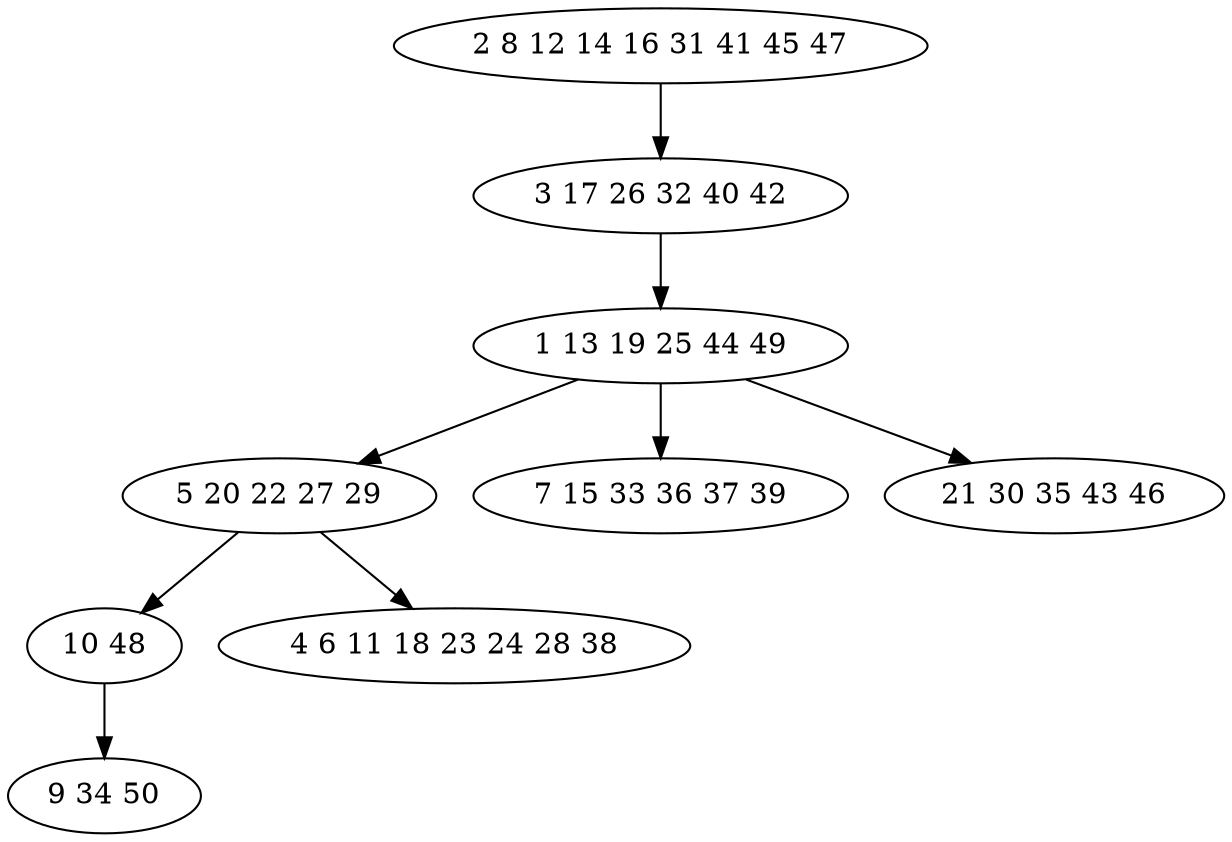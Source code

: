 digraph true_tree {
	"0" -> "1"
	"1" -> "2"
	"2" -> "3"
	"3" -> "4"
	"4" -> "5"
	"2" -> "6"
	"2" -> "7"
	"3" -> "8"
	"0" [label="2 8 12 14 16 31 41 45 47"];
	"1" [label="3 17 26 32 40 42"];
	"2" [label="1 13 19 25 44 49"];
	"3" [label="5 20 22 27 29"];
	"4" [label="10 48"];
	"5" [label="9 34 50"];
	"6" [label="7 15 33 36 37 39"];
	"7" [label="21 30 35 43 46"];
	"8" [label="4 6 11 18 23 24 28 38"];
}
